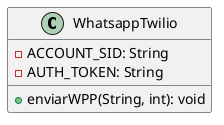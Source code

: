 @startuml
'https://plantuml.com/class-diagram

class WhatsappTwilio {
  - ACCOUNT_SID: String
  - AUTH_TOKEN: String
  + enviarWPP(String, int): void
}

@enduml